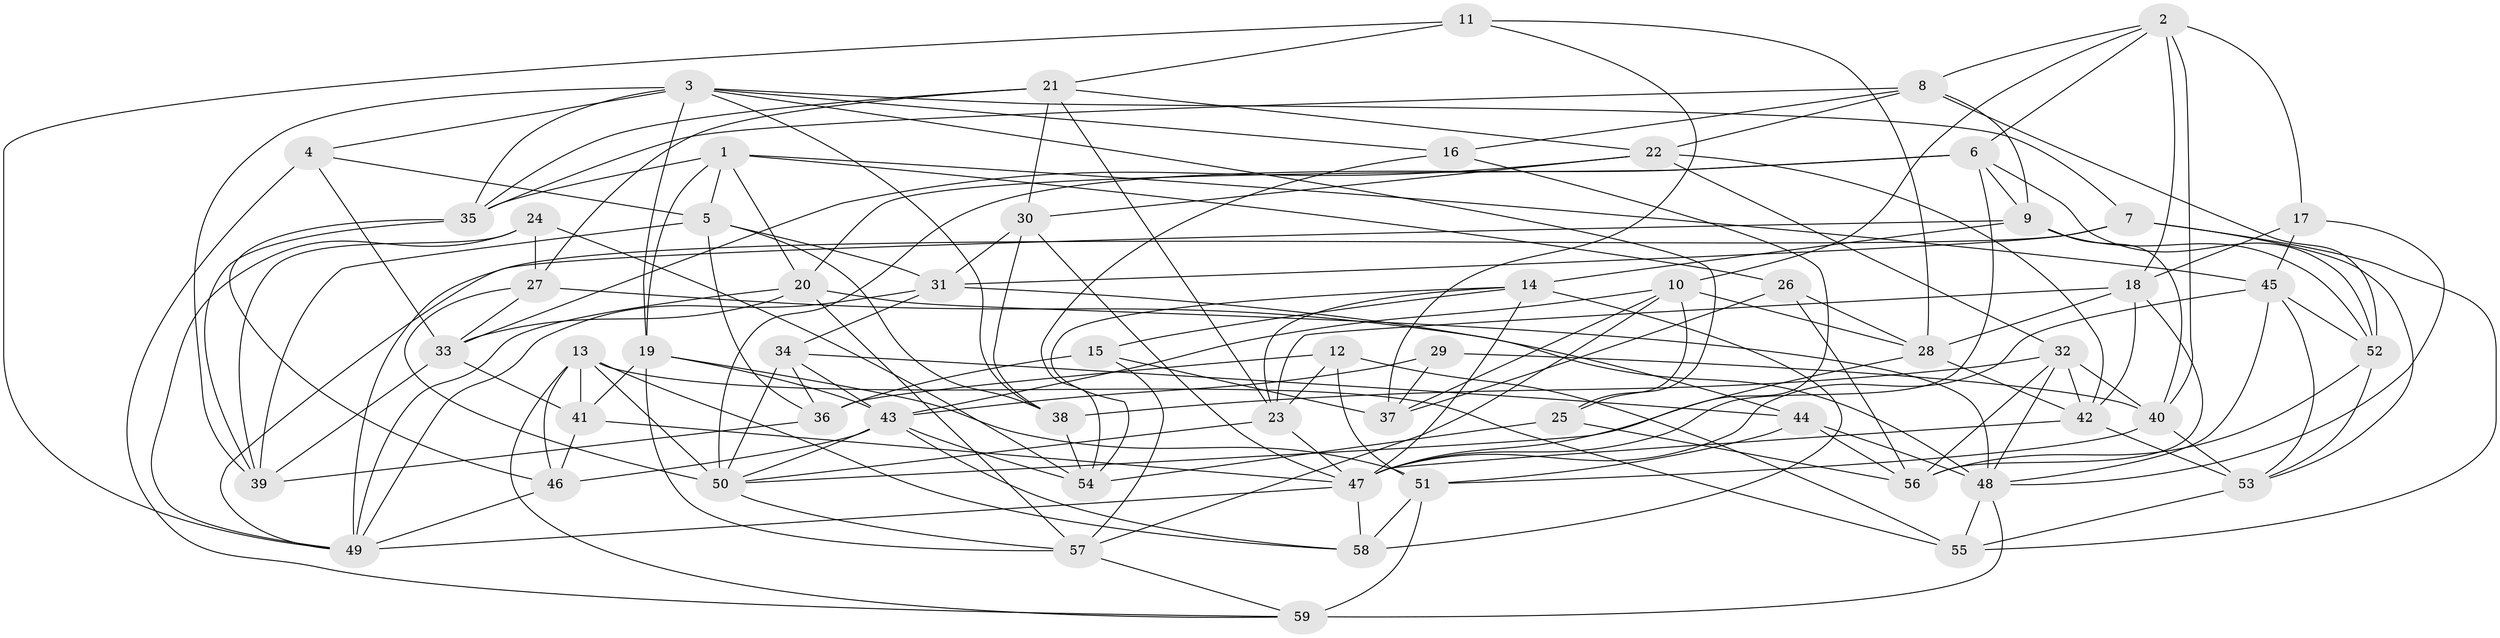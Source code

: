 // original degree distribution, {4: 1.0}
// Generated by graph-tools (version 1.1) at 2025/26/03/09/25 03:26:54]
// undirected, 59 vertices, 167 edges
graph export_dot {
graph [start="1"]
  node [color=gray90,style=filled];
  1;
  2;
  3;
  4;
  5;
  6;
  7;
  8;
  9;
  10;
  11;
  12;
  13;
  14;
  15;
  16;
  17;
  18;
  19;
  20;
  21;
  22;
  23;
  24;
  25;
  26;
  27;
  28;
  29;
  30;
  31;
  32;
  33;
  34;
  35;
  36;
  37;
  38;
  39;
  40;
  41;
  42;
  43;
  44;
  45;
  46;
  47;
  48;
  49;
  50;
  51;
  52;
  53;
  54;
  55;
  56;
  57;
  58;
  59;
  1 -- 5 [weight=1.0];
  1 -- 19 [weight=1.0];
  1 -- 20 [weight=1.0];
  1 -- 26 [weight=1.0];
  1 -- 35 [weight=1.0];
  1 -- 45 [weight=1.0];
  2 -- 6 [weight=1.0];
  2 -- 8 [weight=1.0];
  2 -- 10 [weight=1.0];
  2 -- 17 [weight=1.0];
  2 -- 18 [weight=1.0];
  2 -- 40 [weight=1.0];
  3 -- 4 [weight=1.0];
  3 -- 7 [weight=1.0];
  3 -- 16 [weight=1.0];
  3 -- 19 [weight=1.0];
  3 -- 25 [weight=1.0];
  3 -- 35 [weight=1.0];
  3 -- 38 [weight=1.0];
  3 -- 39 [weight=1.0];
  4 -- 5 [weight=1.0];
  4 -- 33 [weight=1.0];
  4 -- 59 [weight=1.0];
  5 -- 31 [weight=1.0];
  5 -- 36 [weight=1.0];
  5 -- 38 [weight=1.0];
  5 -- 39 [weight=1.0];
  6 -- 9 [weight=1.0];
  6 -- 20 [weight=1.0];
  6 -- 47 [weight=1.0];
  6 -- 50 [weight=1.0];
  6 -- 52 [weight=1.0];
  7 -- 31 [weight=1.0];
  7 -- 49 [weight=1.0];
  7 -- 53 [weight=1.0];
  7 -- 55 [weight=2.0];
  8 -- 9 [weight=1.0];
  8 -- 16 [weight=1.0];
  8 -- 22 [weight=1.0];
  8 -- 35 [weight=1.0];
  8 -- 52 [weight=1.0];
  9 -- 14 [weight=1.0];
  9 -- 40 [weight=1.0];
  9 -- 49 [weight=1.0];
  9 -- 52 [weight=1.0];
  10 -- 25 [weight=1.0];
  10 -- 28 [weight=1.0];
  10 -- 37 [weight=1.0];
  10 -- 43 [weight=1.0];
  10 -- 57 [weight=1.0];
  11 -- 21 [weight=1.0];
  11 -- 28 [weight=1.0];
  11 -- 37 [weight=1.0];
  11 -- 49 [weight=1.0];
  12 -- 23 [weight=1.0];
  12 -- 36 [weight=1.0];
  12 -- 51 [weight=1.0];
  12 -- 55 [weight=1.0];
  13 -- 41 [weight=1.0];
  13 -- 46 [weight=1.0];
  13 -- 50 [weight=1.0];
  13 -- 55 [weight=1.0];
  13 -- 58 [weight=1.0];
  13 -- 59 [weight=1.0];
  14 -- 15 [weight=1.0];
  14 -- 23 [weight=1.0];
  14 -- 47 [weight=1.0];
  14 -- 54 [weight=1.0];
  14 -- 58 [weight=1.0];
  15 -- 36 [weight=1.0];
  15 -- 37 [weight=1.0];
  15 -- 57 [weight=1.0];
  16 -- 47 [weight=1.0];
  16 -- 54 [weight=1.0];
  17 -- 18 [weight=1.0];
  17 -- 45 [weight=1.0];
  17 -- 48 [weight=1.0];
  18 -- 23 [weight=1.0];
  18 -- 28 [weight=1.0];
  18 -- 42 [weight=1.0];
  18 -- 56 [weight=1.0];
  19 -- 41 [weight=1.0];
  19 -- 43 [weight=1.0];
  19 -- 51 [weight=1.0];
  19 -- 57 [weight=1.0];
  20 -- 33 [weight=1.0];
  20 -- 48 [weight=1.0];
  20 -- 49 [weight=1.0];
  20 -- 57 [weight=1.0];
  21 -- 22 [weight=1.0];
  21 -- 23 [weight=1.0];
  21 -- 27 [weight=1.0];
  21 -- 30 [weight=1.0];
  21 -- 35 [weight=1.0];
  22 -- 30 [weight=1.0];
  22 -- 32 [weight=1.0];
  22 -- 33 [weight=1.0];
  22 -- 42 [weight=1.0];
  23 -- 47 [weight=1.0];
  23 -- 50 [weight=1.0];
  24 -- 27 [weight=1.0];
  24 -- 39 [weight=1.0];
  24 -- 49 [weight=1.0];
  24 -- 54 [weight=1.0];
  25 -- 54 [weight=1.0];
  25 -- 56 [weight=1.0];
  26 -- 28 [weight=1.0];
  26 -- 37 [weight=1.0];
  26 -- 56 [weight=1.0];
  27 -- 33 [weight=1.0];
  27 -- 48 [weight=2.0];
  27 -- 50 [weight=1.0];
  28 -- 42 [weight=1.0];
  28 -- 50 [weight=1.0];
  29 -- 37 [weight=2.0];
  29 -- 40 [weight=1.0];
  29 -- 43 [weight=1.0];
  30 -- 31 [weight=1.0];
  30 -- 38 [weight=2.0];
  30 -- 47 [weight=1.0];
  31 -- 34 [weight=1.0];
  31 -- 44 [weight=1.0];
  31 -- 49 [weight=1.0];
  32 -- 38 [weight=1.0];
  32 -- 40 [weight=1.0];
  32 -- 42 [weight=1.0];
  32 -- 48 [weight=1.0];
  32 -- 56 [weight=1.0];
  33 -- 39 [weight=1.0];
  33 -- 41 [weight=1.0];
  34 -- 36 [weight=2.0];
  34 -- 43 [weight=1.0];
  34 -- 44 [weight=1.0];
  34 -- 50 [weight=1.0];
  35 -- 39 [weight=1.0];
  35 -- 46 [weight=1.0];
  36 -- 39 [weight=1.0];
  38 -- 54 [weight=1.0];
  40 -- 51 [weight=1.0];
  40 -- 53 [weight=1.0];
  41 -- 46 [weight=2.0];
  41 -- 47 [weight=1.0];
  42 -- 47 [weight=1.0];
  42 -- 53 [weight=1.0];
  43 -- 46 [weight=1.0];
  43 -- 50 [weight=1.0];
  43 -- 54 [weight=1.0];
  43 -- 58 [weight=1.0];
  44 -- 48 [weight=2.0];
  44 -- 51 [weight=1.0];
  44 -- 56 [weight=1.0];
  45 -- 47 [weight=1.0];
  45 -- 48 [weight=1.0];
  45 -- 52 [weight=1.0];
  45 -- 53 [weight=1.0];
  46 -- 49 [weight=1.0];
  47 -- 49 [weight=1.0];
  47 -- 58 [weight=1.0];
  48 -- 55 [weight=1.0];
  48 -- 59 [weight=1.0];
  50 -- 57 [weight=1.0];
  51 -- 58 [weight=2.0];
  51 -- 59 [weight=2.0];
  52 -- 53 [weight=1.0];
  52 -- 56 [weight=1.0];
  53 -- 55 [weight=1.0];
  57 -- 59 [weight=1.0];
}
